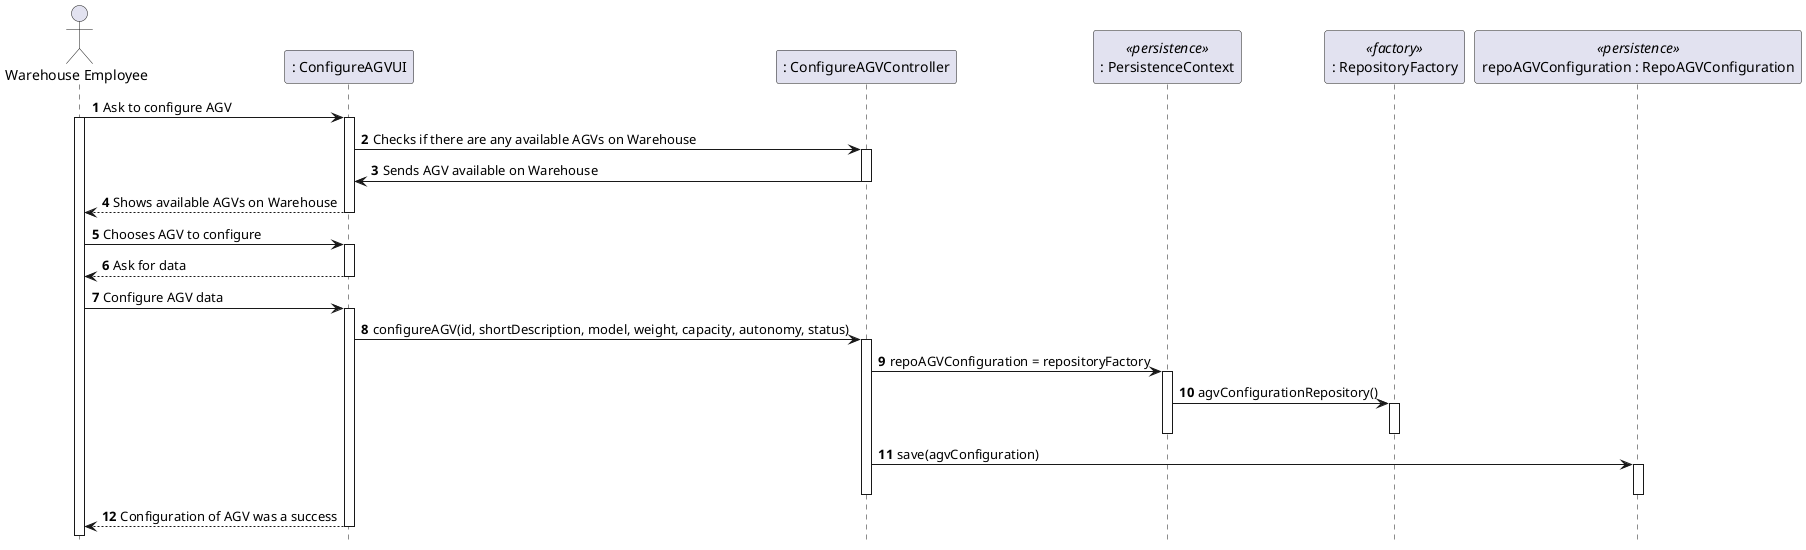 @startuml

autonumber
hide footbox

actor "Warehouse Employee" as actor
participant ": ConfigureAGVUI" as ui
participant ": ConfigureAGVController" as ctrl

participant ": PersistenceContext" as persistence <<persistence>>
participant ": RepositoryFactory" as factory <<factory>>
participant "repoAGVConfiguration : RepoAGVConfiguration" as repo <<persistence>>

actor -> ui: Ask to configure AGV
activate ui
activate actor

ui -> ctrl: Checks if there are any available AGVs on Warehouse
activate ctrl

ctrl -> ui: Sends AGV available on Warehouse

deactivate ctrl


ui --> actor: Shows available AGVs on Warehouse
deactivate ui

actor -> ui: Chooses AGV to configure
activate ui

ui --> actor: Ask for data
deactivate ui

actor -> ui: Configure AGV data
activate ui

ui -> ctrl: configureAGV(id, shortDescription, model, weight, capacity, autonomy, status)
activate ctrl


ctrl -> persistence: repoAGVConfiguration = repositoryFactory
activate persistence

persistence -> factory: agvConfigurationRepository()
activate factory

deactivate factory
deactivate persistence

ctrl -> repo : save(agvConfiguration)
activate repo
deactivate repo
deactivate ctrl

ui --> actor: Configuration of AGV was a success
deactivate ui

@enduml
